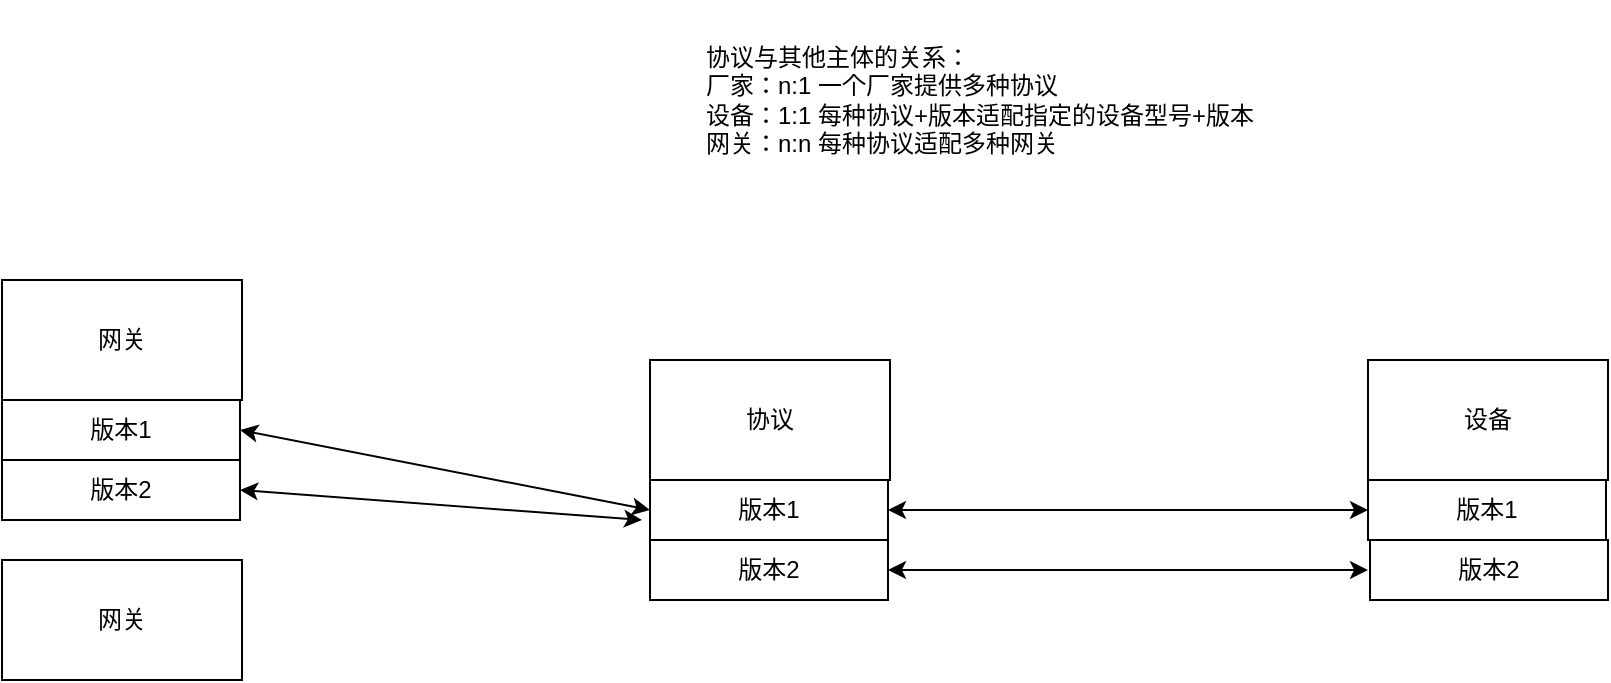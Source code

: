 <mxfile version="21.0.10" type="github">
  <diagram name="第 1 页" id="QWs2OUtahTp_4iVBiYvr">
    <mxGraphModel dx="1674" dy="788" grid="1" gridSize="10" guides="1" tooltips="1" connect="1" arrows="1" fold="1" page="1" pageScale="1" pageWidth="827" pageHeight="1169" math="0" shadow="0">
      <root>
        <mxCell id="0" />
        <mxCell id="1" parent="0" />
        <mxCell id="F8SisLxMHx2SGx92o3Pz-2" value="协议" style="rounded=0;whiteSpace=wrap;html=1;" vertex="1" parent="1">
          <mxGeometry x="414" y="220" width="120" height="60" as="geometry" />
        </mxCell>
        <mxCell id="F8SisLxMHx2SGx92o3Pz-3" value="版本1" style="rounded=0;whiteSpace=wrap;html=1;" vertex="1" parent="1">
          <mxGeometry x="414" y="280" width="119" height="30" as="geometry" />
        </mxCell>
        <mxCell id="F8SisLxMHx2SGx92o3Pz-4" value="版本2" style="rounded=0;whiteSpace=wrap;html=1;" vertex="1" parent="1">
          <mxGeometry x="414" y="310" width="119" height="30" as="geometry" />
        </mxCell>
        <mxCell id="F8SisLxMHx2SGx92o3Pz-9" value="设备" style="rounded=0;whiteSpace=wrap;html=1;" vertex="1" parent="1">
          <mxGeometry x="773" y="220" width="120" height="60" as="geometry" />
        </mxCell>
        <mxCell id="F8SisLxMHx2SGx92o3Pz-18" value="版本1" style="rounded=0;whiteSpace=wrap;html=1;" vertex="1" parent="1">
          <mxGeometry x="773" y="280" width="119" height="30" as="geometry" />
        </mxCell>
        <mxCell id="F8SisLxMHx2SGx92o3Pz-19" value="版本2" style="rounded=0;whiteSpace=wrap;html=1;" vertex="1" parent="1">
          <mxGeometry x="774" y="310" width="119" height="30" as="geometry" />
        </mxCell>
        <mxCell id="F8SisLxMHx2SGx92o3Pz-20" value="" style="endArrow=classic;startArrow=classic;html=1;rounded=0;entryX=0;entryY=0.5;entryDx=0;entryDy=0;" edge="1" parent="1" target="F8SisLxMHx2SGx92o3Pz-18">
          <mxGeometry width="50" height="50" relative="1" as="geometry">
            <mxPoint x="533" y="295" as="sourcePoint" />
            <mxPoint x="593" y="280" as="targetPoint" />
          </mxGeometry>
        </mxCell>
        <mxCell id="F8SisLxMHx2SGx92o3Pz-21" value="" style="endArrow=classic;startArrow=classic;html=1;rounded=0;exitX=1;exitY=0.5;exitDx=0;exitDy=0;" edge="1" parent="1" source="F8SisLxMHx2SGx92o3Pz-4">
          <mxGeometry width="50" height="50" relative="1" as="geometry">
            <mxPoint x="543" y="340" as="sourcePoint" />
            <mxPoint x="773" y="325" as="targetPoint" />
          </mxGeometry>
        </mxCell>
        <mxCell id="F8SisLxMHx2SGx92o3Pz-25" value="网关" style="rounded=0;whiteSpace=wrap;html=1;" vertex="1" parent="1">
          <mxGeometry x="90" y="180" width="120" height="60" as="geometry" />
        </mxCell>
        <mxCell id="F8SisLxMHx2SGx92o3Pz-27" value="网关" style="rounded=0;whiteSpace=wrap;html=1;" vertex="1" parent="1">
          <mxGeometry x="90" y="320" width="120" height="60" as="geometry" />
        </mxCell>
        <mxCell id="F8SisLxMHx2SGx92o3Pz-28" value="版本1" style="rounded=0;whiteSpace=wrap;html=1;" vertex="1" parent="1">
          <mxGeometry x="90" y="240" width="119" height="30" as="geometry" />
        </mxCell>
        <mxCell id="F8SisLxMHx2SGx92o3Pz-29" value="版本2" style="rounded=0;whiteSpace=wrap;html=1;" vertex="1" parent="1">
          <mxGeometry x="90" y="270" width="119" height="30" as="geometry" />
        </mxCell>
        <mxCell id="F8SisLxMHx2SGx92o3Pz-32" value="" style="endArrow=classic;startArrow=classic;html=1;rounded=0;exitX=1;exitY=0.5;exitDx=0;exitDy=0;entryX=0;entryY=0.5;entryDx=0;entryDy=0;" edge="1" parent="1" source="F8SisLxMHx2SGx92o3Pz-28" target="F8SisLxMHx2SGx92o3Pz-3">
          <mxGeometry width="50" height="50" relative="1" as="geometry">
            <mxPoint x="620" y="60" as="sourcePoint" />
            <mxPoint x="670" y="10" as="targetPoint" />
          </mxGeometry>
        </mxCell>
        <mxCell id="F8SisLxMHx2SGx92o3Pz-33" value="" style="endArrow=classic;startArrow=classic;html=1;rounded=0;exitX=1;exitY=0.5;exitDx=0;exitDy=0;" edge="1" parent="1" source="F8SisLxMHx2SGx92o3Pz-29">
          <mxGeometry width="50" height="50" relative="1" as="geometry">
            <mxPoint x="219" y="265" as="sourcePoint" />
            <mxPoint x="410" y="300" as="targetPoint" />
          </mxGeometry>
        </mxCell>
        <mxCell id="F8SisLxMHx2SGx92o3Pz-34" value="协议与其他主体的关系：&lt;br&gt;厂家：n:1 一个厂家提供多种协议&lt;br&gt;&lt;div style=&quot;&quot;&gt;&lt;span style=&quot;background-color: initial;&quot;&gt;设备：1:1 每种协议+版本适配指定的设备型号+版本&lt;/span&gt;&lt;/div&gt;&lt;div style=&quot;&quot;&gt;网关：n:n 每种协议适配多种网关&lt;/div&gt;" style="text;html=1;strokeColor=none;fillColor=none;align=left;verticalAlign=middle;whiteSpace=wrap;rounded=0;" vertex="1" parent="1">
          <mxGeometry x="440" y="40" width="370" height="100" as="geometry" />
        </mxCell>
      </root>
    </mxGraphModel>
  </diagram>
</mxfile>

